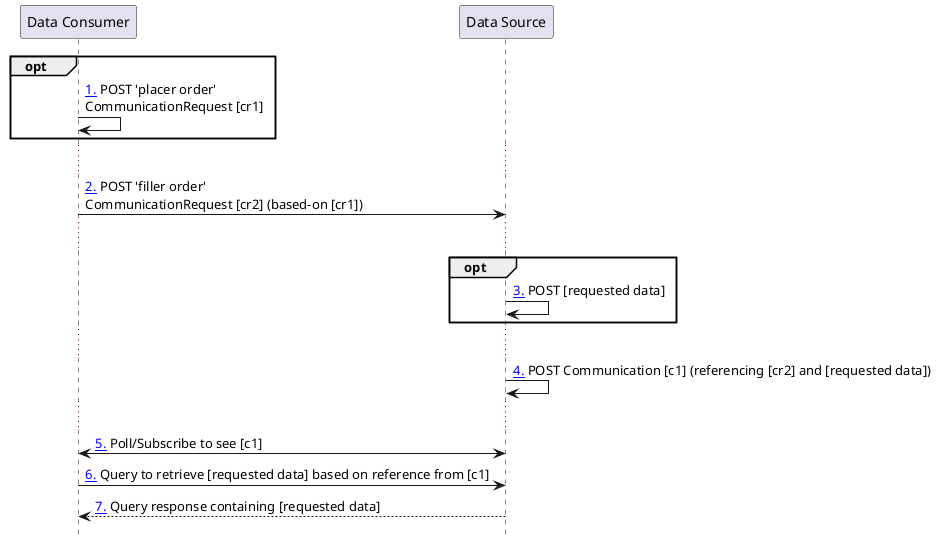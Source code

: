 @startuml
hide footbox
participant "Data Consumer" as Consumer
participant "Data Source" as Source
opt
Consumer -> Consumer: [[#cr-post-c1 1.]] POST 'placer order'\nCommunicationRequest [cr1]
end
...
Consumer -> Source: [[#cr-post-c2 2.]] POST 'filler order'\nCommunicationRequest [cr2] (based-on [cr1])
...
opt
Source -> Source: [[#cr-post-c3 3.]] POST [requested data]
end
...
Source -> Source: [[#cr-post-c4 4.]] POST Communication [c1] (referencing [cr2] and [requested data])
...
Consumer <-> Source: [[#cr-post-c5 5.]] Poll/Subscribe to see [c1]
Consumer -> Source: [[#cr-post-c6 6.]] Query to retrieve [requested data] based on reference from [c1]
Consumer <-- Source: [[#cr-post-c7 7.]] Query response containing [requested data]
@enduml